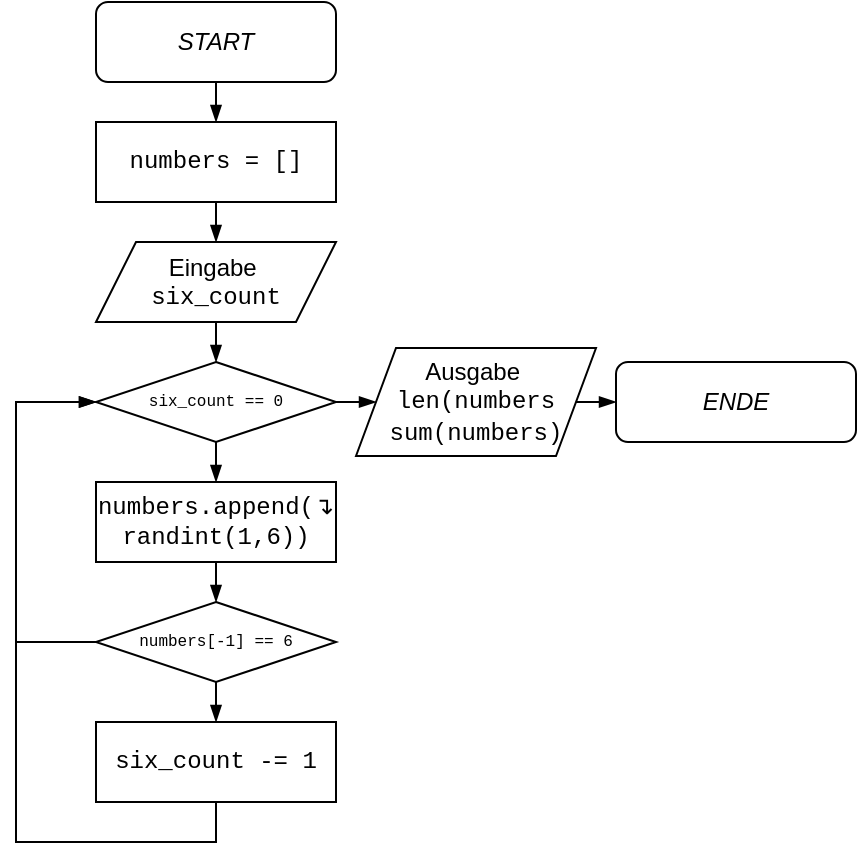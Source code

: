 <mxfile version="24.4.6" type="device">
  <diagram name="Seite-1" id="DsO8c-Gn_i0nrm-0L43z">
    <mxGraphModel dx="988" dy="578" grid="1" gridSize="10" guides="1" tooltips="1" connect="1" arrows="1" fold="1" page="1" pageScale="1" pageWidth="1169" pageHeight="827" math="0" shadow="0">
      <root>
        <mxCell id="0" />
        <mxCell id="1" parent="0" />
        <mxCell id="6oGIDxXDkEBDxz7cuyZg-5" style="edgeStyle=orthogonalEdgeStyle;rounded=0;orthogonalLoop=1;jettySize=auto;html=1;exitX=0.5;exitY=1;exitDx=0;exitDy=0;entryX=0.5;entryY=0;entryDx=0;entryDy=0;endArrow=blockThin;endFill=1;" edge="1" parent="1" source="6oGIDxXDkEBDxz7cuyZg-1" target="6oGIDxXDkEBDxz7cuyZg-2">
          <mxGeometry relative="1" as="geometry" />
        </mxCell>
        <mxCell id="6oGIDxXDkEBDxz7cuyZg-1" value="&lt;i&gt;START&lt;/i&gt;" style="rounded=1;whiteSpace=wrap;html=1;" vertex="1" parent="1">
          <mxGeometry x="120" y="40" width="120" height="40" as="geometry" />
        </mxCell>
        <mxCell id="6oGIDxXDkEBDxz7cuyZg-6" style="edgeStyle=orthogonalEdgeStyle;rounded=0;orthogonalLoop=1;jettySize=auto;html=1;exitX=0.5;exitY=1;exitDx=0;exitDy=0;entryX=0.5;entryY=0;entryDx=0;entryDy=0;endArrow=blockThin;endFill=1;" edge="1" parent="1" source="6oGIDxXDkEBDxz7cuyZg-2" target="6oGIDxXDkEBDxz7cuyZg-4">
          <mxGeometry relative="1" as="geometry" />
        </mxCell>
        <mxCell id="6oGIDxXDkEBDxz7cuyZg-2" value="numbers = []" style="rounded=0;whiteSpace=wrap;html=1;fontFamily=Courier New;" vertex="1" parent="1">
          <mxGeometry x="120" y="100" width="120" height="40" as="geometry" />
        </mxCell>
        <mxCell id="6oGIDxXDkEBDxz7cuyZg-9" style="edgeStyle=orthogonalEdgeStyle;rounded=0;orthogonalLoop=1;jettySize=auto;html=1;exitX=0.5;exitY=1;exitDx=0;exitDy=0;entryX=0.5;entryY=0;entryDx=0;entryDy=0;endArrow=blockThin;endFill=1;" edge="1" parent="1" source="6oGIDxXDkEBDxz7cuyZg-3" target="6oGIDxXDkEBDxz7cuyZg-8">
          <mxGeometry relative="1" as="geometry" />
        </mxCell>
        <mxCell id="6oGIDxXDkEBDxz7cuyZg-3" value="numbers.append(↴&lt;div&gt;randint(1,6))&lt;/div&gt;" style="rounded=0;whiteSpace=wrap;html=1;fontFamily=Courier New;" vertex="1" parent="1">
          <mxGeometry x="120" y="280" width="120" height="40" as="geometry" />
        </mxCell>
        <mxCell id="6oGIDxXDkEBDxz7cuyZg-15" style="edgeStyle=orthogonalEdgeStyle;rounded=0;orthogonalLoop=1;jettySize=auto;html=1;exitX=0.5;exitY=1;exitDx=0;exitDy=0;entryX=0.5;entryY=0;entryDx=0;entryDy=0;endArrow=blockThin;endFill=1;" edge="1" parent="1" source="6oGIDxXDkEBDxz7cuyZg-4" target="6oGIDxXDkEBDxz7cuyZg-13">
          <mxGeometry relative="1" as="geometry" />
        </mxCell>
        <mxCell id="6oGIDxXDkEBDxz7cuyZg-4" value="Eingabe&amp;nbsp;&lt;div&gt;&lt;font face=&quot;Courier New&quot;&gt;six_count&lt;/font&gt;&lt;/div&gt;" style="shape=parallelogram;perimeter=parallelogramPerimeter;whiteSpace=wrap;html=1;fixedSize=1;" vertex="1" parent="1">
          <mxGeometry x="120" y="160" width="120" height="40" as="geometry" />
        </mxCell>
        <mxCell id="6oGIDxXDkEBDxz7cuyZg-11" style="edgeStyle=orthogonalEdgeStyle;rounded=0;orthogonalLoop=1;jettySize=auto;html=1;exitX=0.5;exitY=1;exitDx=0;exitDy=0;entryX=0.5;entryY=0;entryDx=0;entryDy=0;endArrow=blockThin;endFill=1;" edge="1" parent="1" source="6oGIDxXDkEBDxz7cuyZg-8" target="6oGIDxXDkEBDxz7cuyZg-10">
          <mxGeometry relative="1" as="geometry" />
        </mxCell>
        <mxCell id="6oGIDxXDkEBDxz7cuyZg-19" style="edgeStyle=orthogonalEdgeStyle;rounded=0;orthogonalLoop=1;jettySize=auto;html=1;entryX=0;entryY=0.5;entryDx=0;entryDy=0;endArrow=blockThin;endFill=1;" edge="1" parent="1" source="6oGIDxXDkEBDxz7cuyZg-8" target="6oGIDxXDkEBDxz7cuyZg-13">
          <mxGeometry relative="1" as="geometry">
            <Array as="points">
              <mxPoint x="80" y="360" />
              <mxPoint x="80" y="240" />
            </Array>
          </mxGeometry>
        </mxCell>
        <mxCell id="6oGIDxXDkEBDxz7cuyZg-8" value="&lt;p style=&quot;line-height: 100%;&quot;&gt;&lt;font size=&quot;1&quot; style=&quot;&quot; face=&quot;Courier New&quot;&gt;&lt;span style=&quot;font-size: 8px;&quot;&gt;numbers[-1] == 6&lt;/span&gt;&lt;/font&gt;&lt;/p&gt;" style="rhombus;whiteSpace=wrap;html=1;spacingBottom=5;" vertex="1" parent="1">
          <mxGeometry x="120" y="340" width="120" height="40" as="geometry" />
        </mxCell>
        <mxCell id="6oGIDxXDkEBDxz7cuyZg-18" style="edgeStyle=orthogonalEdgeStyle;rounded=0;orthogonalLoop=1;jettySize=auto;html=1;exitX=0.5;exitY=1;exitDx=0;exitDy=0;endArrow=blockThin;endFill=1;entryX=0;entryY=0.5;entryDx=0;entryDy=0;" edge="1" parent="1" source="6oGIDxXDkEBDxz7cuyZg-10" target="6oGIDxXDkEBDxz7cuyZg-13">
          <mxGeometry relative="1" as="geometry">
            <mxPoint x="180" y="210" as="targetPoint" />
            <Array as="points">
              <mxPoint x="180" y="460" />
              <mxPoint x="80" y="460" />
              <mxPoint x="80" y="240" />
            </Array>
          </mxGeometry>
        </mxCell>
        <mxCell id="6oGIDxXDkEBDxz7cuyZg-10" value="six_count -= 1" style="rounded=0;whiteSpace=wrap;html=1;fontFamily=Courier New;" vertex="1" parent="1">
          <mxGeometry x="120" y="400" width="120" height="40" as="geometry" />
        </mxCell>
        <mxCell id="6oGIDxXDkEBDxz7cuyZg-14" style="edgeStyle=orthogonalEdgeStyle;rounded=0;orthogonalLoop=1;jettySize=auto;html=1;exitX=0.5;exitY=1;exitDx=0;exitDy=0;entryX=0.5;entryY=0;entryDx=0;entryDy=0;endArrow=blockThin;endFill=1;" edge="1" parent="1" source="6oGIDxXDkEBDxz7cuyZg-13" target="6oGIDxXDkEBDxz7cuyZg-3">
          <mxGeometry relative="1" as="geometry" />
        </mxCell>
        <mxCell id="6oGIDxXDkEBDxz7cuyZg-17" style="edgeStyle=orthogonalEdgeStyle;rounded=0;orthogonalLoop=1;jettySize=auto;html=1;exitX=1;exitY=0.5;exitDx=0;exitDy=0;entryX=0;entryY=0.5;entryDx=0;entryDy=0;endArrow=blockThin;endFill=1;" edge="1" parent="1" source="6oGIDxXDkEBDxz7cuyZg-13" target="6oGIDxXDkEBDxz7cuyZg-20">
          <mxGeometry relative="1" as="geometry" />
        </mxCell>
        <mxCell id="6oGIDxXDkEBDxz7cuyZg-13" value="&lt;p style=&quot;line-height: 100%;&quot;&gt;&lt;font size=&quot;1&quot; style=&quot;&quot; face=&quot;Courier New&quot;&gt;&lt;span style=&quot;font-size: 8px;&quot;&gt;six_count == 0&lt;/span&gt;&lt;/font&gt;&lt;/p&gt;" style="rhombus;whiteSpace=wrap;html=1;spacingBottom=5;" vertex="1" parent="1">
          <mxGeometry x="120" y="220" width="120" height="40" as="geometry" />
        </mxCell>
        <mxCell id="6oGIDxXDkEBDxz7cuyZg-16" value="&lt;i&gt;ENDE&lt;/i&gt;" style="rounded=1;whiteSpace=wrap;html=1;" vertex="1" parent="1">
          <mxGeometry x="380" y="220" width="120" height="40" as="geometry" />
        </mxCell>
        <mxCell id="6oGIDxXDkEBDxz7cuyZg-22" style="edgeStyle=orthogonalEdgeStyle;rounded=0;orthogonalLoop=1;jettySize=auto;html=1;exitX=1;exitY=0.5;exitDx=0;exitDy=0;entryX=0;entryY=0.5;entryDx=0;entryDy=0;endArrow=blockThin;endFill=1;" edge="1" parent="1" source="6oGIDxXDkEBDxz7cuyZg-20" target="6oGIDxXDkEBDxz7cuyZg-16">
          <mxGeometry relative="1" as="geometry" />
        </mxCell>
        <mxCell id="6oGIDxXDkEBDxz7cuyZg-20" value="Ausgabe&amp;nbsp;&lt;div&gt;&lt;font face=&quot;Courier New&quot;&gt;len(numbers&lt;/font&gt;&lt;/div&gt;&lt;div&gt;&lt;font face=&quot;Courier New&quot;&gt;sum(numbers)&lt;/font&gt;&lt;/div&gt;" style="shape=parallelogram;perimeter=parallelogramPerimeter;whiteSpace=wrap;html=1;fixedSize=1;" vertex="1" parent="1">
          <mxGeometry x="250" y="213" width="120" height="54" as="geometry" />
        </mxCell>
      </root>
    </mxGraphModel>
  </diagram>
</mxfile>
